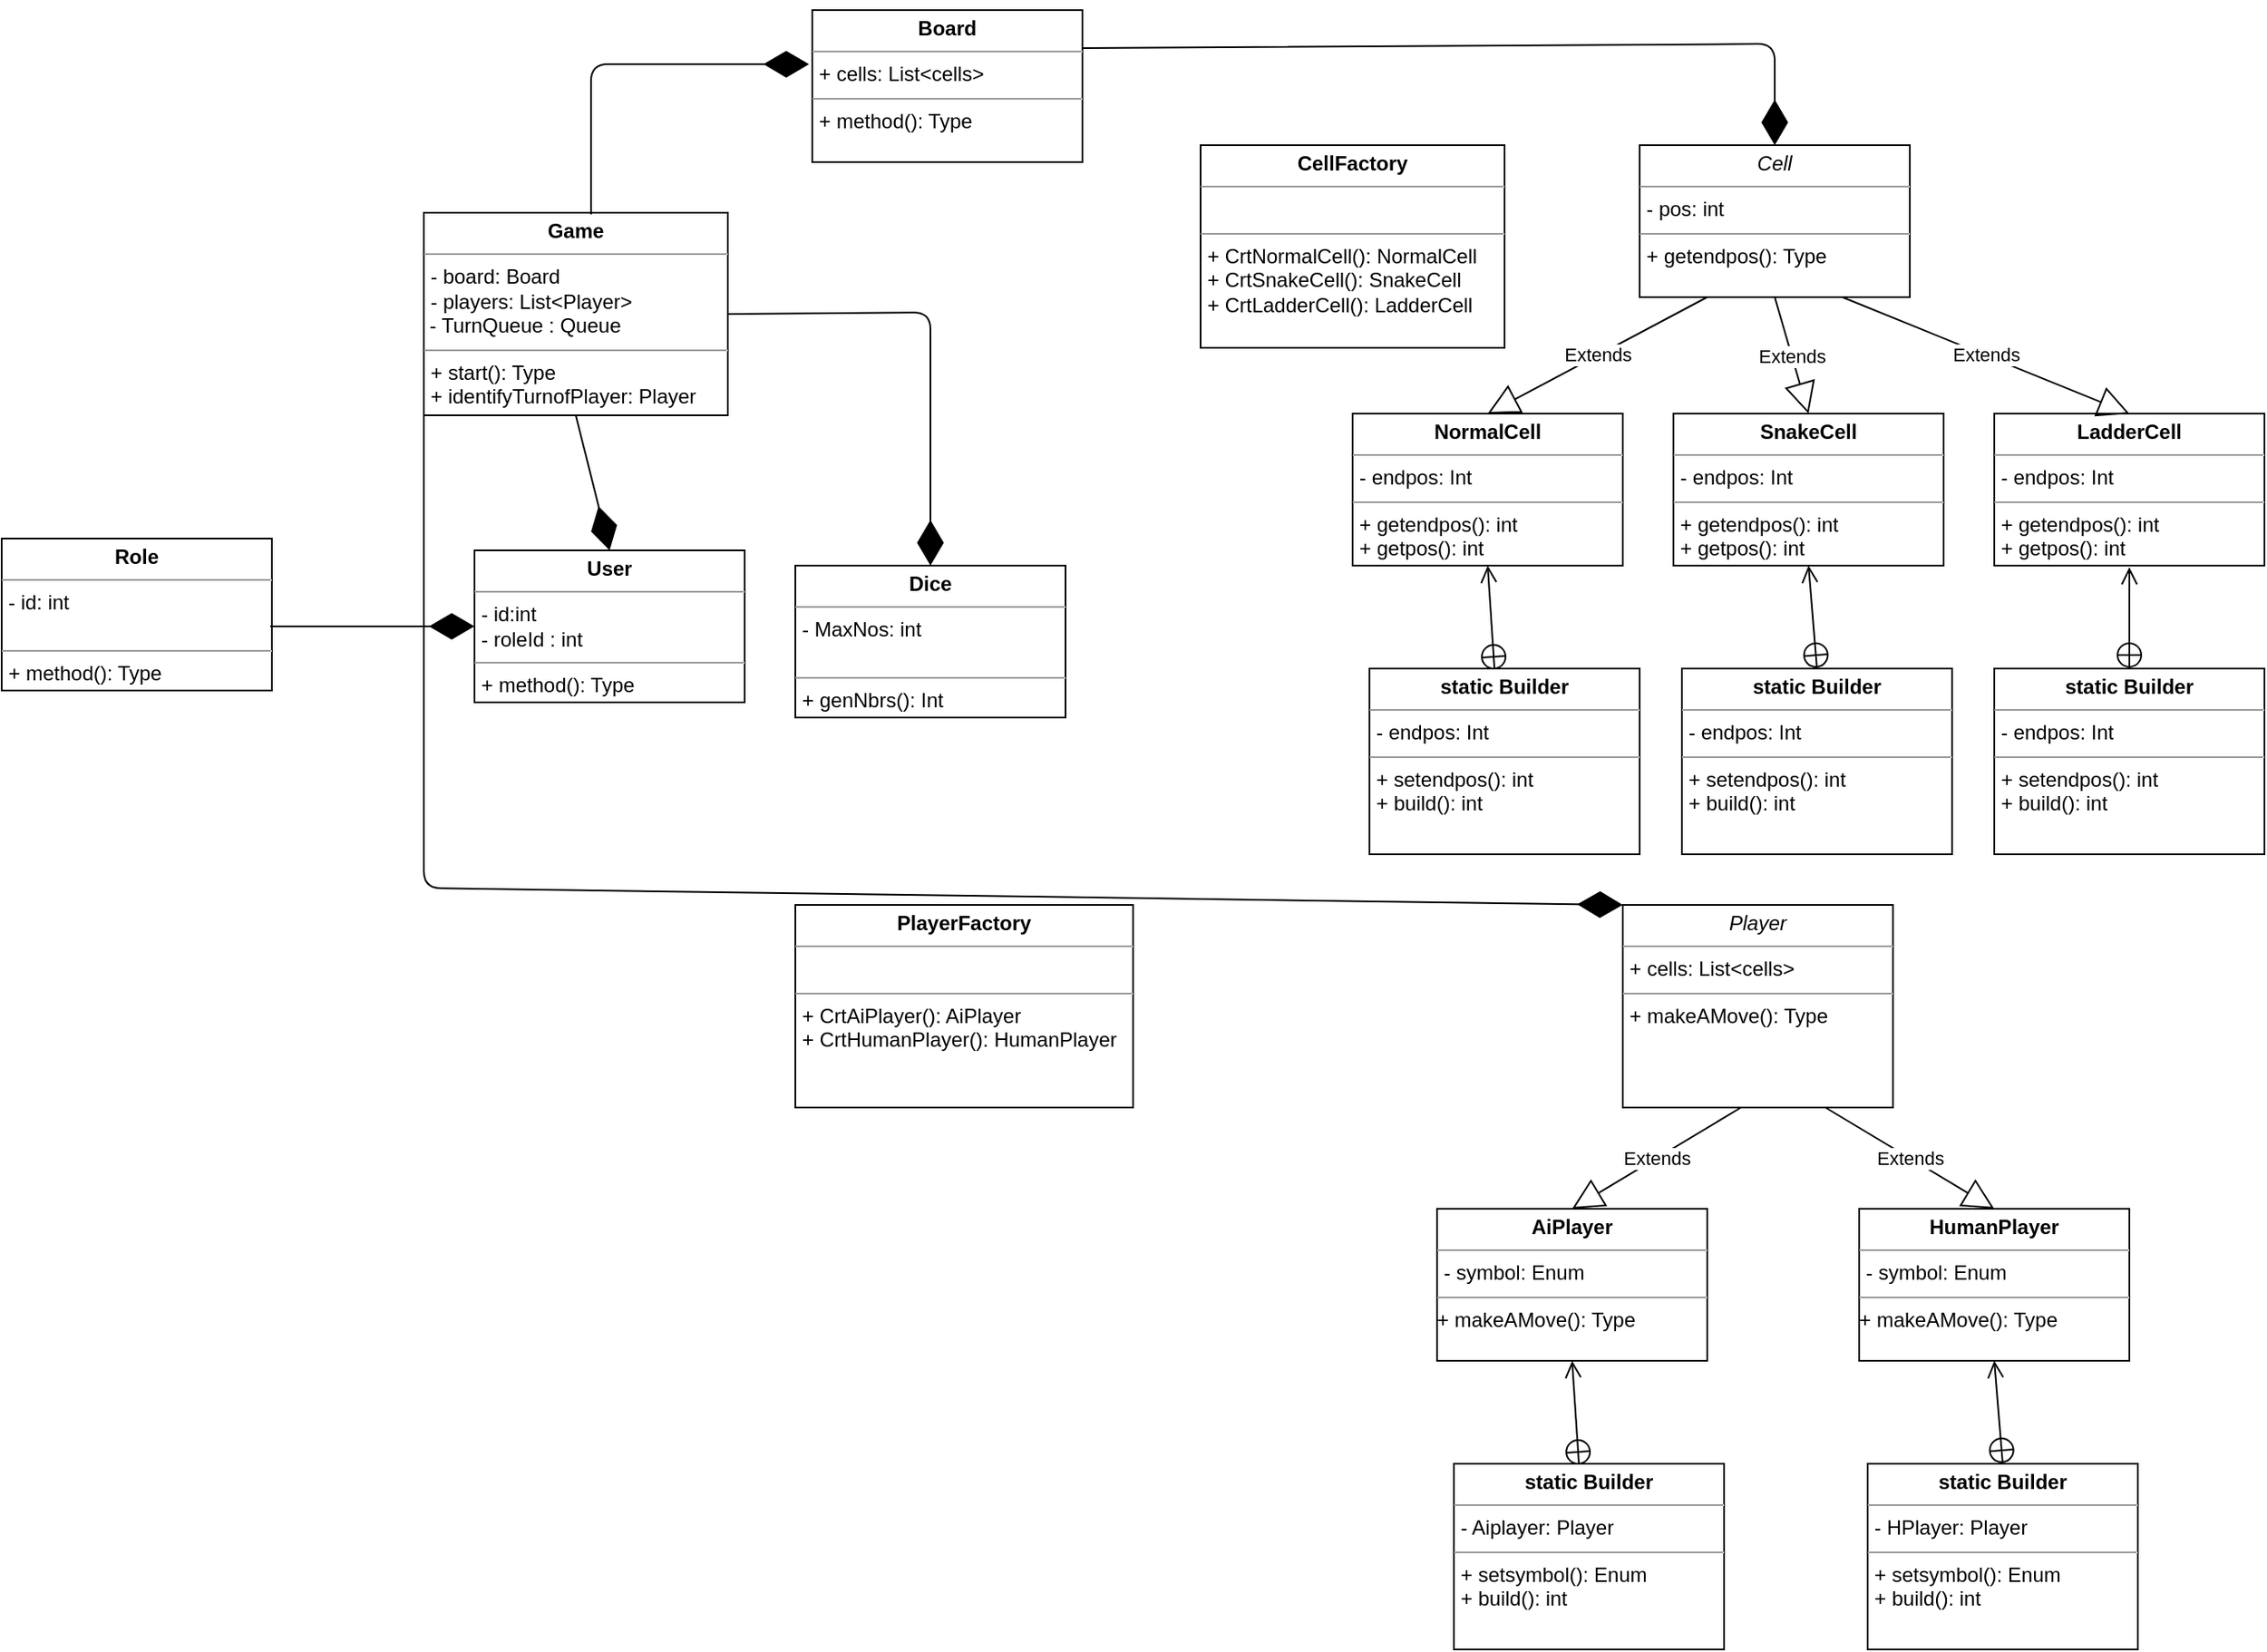 <mxfile version="15.3.5" type="github">
  <diagram name="Page-1" id="c4acf3e9-155e-7222-9cf6-157b1a14988f">
    <mxGraphModel dx="1886" dy="1562" grid="1" gridSize="10" guides="1" tooltips="1" connect="1" arrows="1" fold="1" page="1" pageScale="1" pageWidth="850" pageHeight="1100" background="none" math="0" shadow="0">
      <root>
        <mxCell id="0" />
        <mxCell id="1" parent="0" />
        <mxCell id="k6LRh1UnICJDdB9GZ6B7-2" value="&lt;p style=&quot;margin: 0px ; margin-top: 4px ; text-align: center&quot;&gt;&lt;i&gt;Cell&lt;/i&gt;&lt;/p&gt;&lt;hr size=&quot;1&quot;&gt;&lt;p style=&quot;margin: 0px ; margin-left: 4px&quot;&gt;- pos: int&lt;/p&gt;&lt;hr size=&quot;1&quot;&gt;&lt;p style=&quot;margin: 0px ; margin-left: 4px&quot;&gt;+ getendpos(): Type&lt;/p&gt;" style="verticalAlign=top;align=left;overflow=fill;fontSize=12;fontFamily=Helvetica;html=1;hachureGap=4;pointerEvents=0;" vertex="1" parent="1">
          <mxGeometry x="490" y="-200" width="160" height="90" as="geometry" />
        </mxCell>
        <mxCell id="k6LRh1UnICJDdB9GZ6B7-3" value="&lt;p style=&quot;margin: 0px ; margin-top: 4px ; text-align: center&quot;&gt;&lt;b&gt;NormalCell&lt;/b&gt;&lt;/p&gt;&lt;hr size=&quot;1&quot;&gt;&lt;p style=&quot;margin: 0px ; margin-left: 4px&quot;&gt;- endpos: Int&lt;/p&gt;&lt;hr size=&quot;1&quot;&gt;&lt;p style=&quot;margin: 0px ; margin-left: 4px&quot;&gt;+ getendpos(): int&lt;/p&gt;&lt;p style=&quot;margin: 0px ; margin-left: 4px&quot;&gt;+ getpos(): int&lt;/p&gt;" style="verticalAlign=top;align=left;overflow=fill;fontSize=12;fontFamily=Helvetica;html=1;hachureGap=4;pointerEvents=0;" vertex="1" parent="1">
          <mxGeometry x="320" y="-41" width="160" height="90" as="geometry" />
        </mxCell>
        <mxCell id="k6LRh1UnICJDdB9GZ6B7-4" value="&lt;p style=&quot;margin: 0px ; margin-top: 4px ; text-align: center&quot;&gt;&lt;b&gt;SnakeCell&lt;/b&gt;&lt;/p&gt;&lt;hr size=&quot;1&quot;&gt;&lt;p style=&quot;margin: 0px ; margin-left: 4px&quot;&gt;- endpos: Int&lt;/p&gt;&lt;hr size=&quot;1&quot;&gt;&lt;p style=&quot;margin: 0px 0px 0px 4px&quot;&gt;+ getendpos(): int&lt;/p&gt;&lt;p style=&quot;margin: 0px 0px 0px 4px&quot;&gt;+ getpos(): int&lt;/p&gt;" style="verticalAlign=top;align=left;overflow=fill;fontSize=12;fontFamily=Helvetica;html=1;hachureGap=4;pointerEvents=0;" vertex="1" parent="1">
          <mxGeometry x="510" y="-41" width="160" height="90" as="geometry" />
        </mxCell>
        <mxCell id="k6LRh1UnICJDdB9GZ6B7-5" value="&lt;p style=&quot;margin: 0px ; margin-top: 4px ; text-align: center&quot;&gt;&lt;b&gt;LadderCell&lt;/b&gt;&lt;/p&gt;&lt;hr size=&quot;1&quot;&gt;&lt;p style=&quot;margin: 0px ; margin-left: 4px&quot;&gt;- endpos: Int&lt;/p&gt;&lt;hr size=&quot;1&quot;&gt;&lt;p style=&quot;margin: 0px 0px 0px 4px&quot;&gt;+ getendpos(): int&lt;/p&gt;&lt;p style=&quot;margin: 0px 0px 0px 4px&quot;&gt;+ getpos(): int&lt;/p&gt;" style="verticalAlign=top;align=left;overflow=fill;fontSize=12;fontFamily=Helvetica;html=1;hachureGap=4;pointerEvents=0;" vertex="1" parent="1">
          <mxGeometry x="700" y="-41" width="160" height="90" as="geometry" />
        </mxCell>
        <mxCell id="k6LRh1UnICJDdB9GZ6B7-6" value="Extends" style="endArrow=block;endSize=16;endFill=0;html=1;sourcePerimeterSpacing=8;targetPerimeterSpacing=8;exitX=0.25;exitY=1;exitDx=0;exitDy=0;entryX=0.5;entryY=0;entryDx=0;entryDy=0;" edge="1" parent="1" source="k6LRh1UnICJDdB9GZ6B7-2" target="k6LRh1UnICJDdB9GZ6B7-3">
          <mxGeometry width="160" relative="1" as="geometry">
            <mxPoint x="240" as="sourcePoint" />
            <mxPoint x="410" y="-40" as="targetPoint" />
          </mxGeometry>
        </mxCell>
        <mxCell id="k6LRh1UnICJDdB9GZ6B7-7" value="Extends" style="endArrow=block;endSize=16;endFill=0;html=1;sourcePerimeterSpacing=8;targetPerimeterSpacing=8;exitX=0.5;exitY=1;exitDx=0;exitDy=0;entryX=0.5;entryY=0;entryDx=0;entryDy=0;" edge="1" parent="1" source="k6LRh1UnICJDdB9GZ6B7-2" target="k6LRh1UnICJDdB9GZ6B7-4">
          <mxGeometry width="160" relative="1" as="geometry">
            <mxPoint x="530" y="-70" as="sourcePoint" />
            <mxPoint x="410" y="10" as="targetPoint" />
          </mxGeometry>
        </mxCell>
        <mxCell id="k6LRh1UnICJDdB9GZ6B7-8" value="Extends" style="endArrow=block;endSize=16;endFill=0;html=1;sourcePerimeterSpacing=8;targetPerimeterSpacing=8;exitX=0.75;exitY=1;exitDx=0;exitDy=0;entryX=0.5;entryY=0;entryDx=0;entryDy=0;" edge="1" parent="1" source="k6LRh1UnICJDdB9GZ6B7-2" target="k6LRh1UnICJDdB9GZ6B7-5">
          <mxGeometry width="160" relative="1" as="geometry">
            <mxPoint x="570" y="-70" as="sourcePoint" />
            <mxPoint x="600" y="-31" as="targetPoint" />
          </mxGeometry>
        </mxCell>
        <mxCell id="k6LRh1UnICJDdB9GZ6B7-9" value="&lt;p style=&quot;margin: 0px ; margin-top: 4px ; text-align: center&quot;&gt;&lt;b&gt;Game&lt;/b&gt;&lt;/p&gt;&lt;hr size=&quot;1&quot;&gt;&lt;p style=&quot;margin: 0px ; margin-left: 4px&quot;&gt;- board: Board&lt;/p&gt;&lt;p style=&quot;margin: 0px ; margin-left: 4px&quot;&gt;- players: List&amp;lt;Player&amp;gt;&lt;/p&gt;&amp;nbsp;- TurnQueue : Queue&lt;br&gt;&lt;hr size=&quot;1&quot;&gt;&lt;p style=&quot;margin: 0px ; margin-left: 4px&quot;&gt;+ start(): Type&lt;/p&gt;&lt;p style=&quot;margin: 0px ; margin-left: 4px&quot;&gt;+ identifyTurnofPlayer: Player&lt;/p&gt;" style="verticalAlign=top;align=left;overflow=fill;fontSize=12;fontFamily=Helvetica;html=1;hachureGap=4;pointerEvents=0;" vertex="1" parent="1">
          <mxGeometry x="-230" y="-160" width="180" height="120" as="geometry" />
        </mxCell>
        <mxCell id="k6LRh1UnICJDdB9GZ6B7-10" value="&lt;p style=&quot;margin: 0px ; margin-top: 4px ; text-align: center&quot;&gt;&lt;b&gt;Board&lt;/b&gt;&lt;/p&gt;&lt;hr size=&quot;1&quot;&gt;&lt;p style=&quot;margin: 0px ; margin-left: 4px&quot;&gt;+ cells: List&amp;lt;cells&amp;gt;&lt;/p&gt;&lt;hr size=&quot;1&quot;&gt;&lt;p style=&quot;margin: 0px ; margin-left: 4px&quot;&gt;+ method(): Type&lt;/p&gt;" style="verticalAlign=top;align=left;overflow=fill;fontSize=12;fontFamily=Helvetica;html=1;hachureGap=4;pointerEvents=0;" vertex="1" parent="1">
          <mxGeometry y="-280" width="160" height="90" as="geometry" />
        </mxCell>
        <mxCell id="k6LRh1UnICJDdB9GZ6B7-11" value="&lt;p style=&quot;margin: 0px ; margin-top: 4px ; text-align: center&quot;&gt;&lt;b&gt;PlayerFactory&lt;/b&gt;&lt;/p&gt;&lt;hr size=&quot;1&quot;&gt;&lt;p style=&quot;margin: 0px ; margin-left: 4px&quot;&gt;&lt;br&gt;&lt;/p&gt;&lt;hr size=&quot;1&quot;&gt;&lt;p style=&quot;margin: 0px ; margin-left: 4px&quot;&gt;&lt;span&gt;+ CrtAiPlayer(): AiPlayer&lt;/span&gt;&lt;br&gt;&lt;/p&gt;&lt;p style=&quot;margin: 0px 0px 0px 4px&quot;&gt;+ CrtHumanPlayer(): HumanPlayer&lt;br&gt;&lt;/p&gt;&lt;p style=&quot;margin: 0px 0px 0px 4px&quot;&gt;&lt;br&gt;&lt;/p&gt;" style="verticalAlign=top;align=left;overflow=fill;fontSize=12;fontFamily=Helvetica;html=1;hachureGap=4;pointerEvents=0;" vertex="1" parent="1">
          <mxGeometry x="-10" y="250" width="200" height="120" as="geometry" />
        </mxCell>
        <mxCell id="k6LRh1UnICJDdB9GZ6B7-12" value="&lt;p style=&quot;margin: 0px ; margin-top: 4px ; text-align: center&quot;&gt;&lt;b&gt;User&lt;/b&gt;&lt;/p&gt;&lt;hr size=&quot;1&quot;&gt;&lt;p style=&quot;margin: 0px ; margin-left: 4px&quot;&gt;- id:int&lt;/p&gt;&lt;p style=&quot;margin: 0px ; margin-left: 4px&quot;&gt;- roleId : int&lt;/p&gt;&lt;hr size=&quot;1&quot;&gt;&lt;p style=&quot;margin: 0px ; margin-left: 4px&quot;&gt;+ method(): Type&lt;/p&gt;" style="verticalAlign=top;align=left;overflow=fill;fontSize=12;fontFamily=Helvetica;html=1;hachureGap=4;pointerEvents=0;" vertex="1" parent="1">
          <mxGeometry x="-200" y="40" width="160" height="90" as="geometry" />
        </mxCell>
        <mxCell id="k6LRh1UnICJDdB9GZ6B7-13" value="&lt;p style=&quot;margin: 0px ; margin-top: 4px ; text-align: center&quot;&gt;&lt;b&gt;Role&lt;/b&gt;&lt;/p&gt;&lt;hr size=&quot;1&quot;&gt;&lt;p style=&quot;margin: 0px ; margin-left: 4px&quot;&gt;- id: int&lt;/p&gt;&lt;p style=&quot;margin: 0px ; margin-left: 4px&quot;&gt;&lt;br&gt;&lt;/p&gt;&lt;hr size=&quot;1&quot;&gt;&lt;p style=&quot;margin: 0px ; margin-left: 4px&quot;&gt;+ method(): Type&lt;/p&gt;" style="verticalAlign=top;align=left;overflow=fill;fontSize=12;fontFamily=Helvetica;html=1;hachureGap=4;pointerEvents=0;" vertex="1" parent="1">
          <mxGeometry x="-480" y="33" width="160" height="90" as="geometry" />
        </mxCell>
        <mxCell id="k6LRh1UnICJDdB9GZ6B7-14" value="&lt;p style=&quot;margin: 0px ; margin-top: 4px ; text-align: center&quot;&gt;&lt;b&gt;static Builder&lt;/b&gt;&lt;/p&gt;&lt;hr size=&quot;1&quot;&gt;&lt;p style=&quot;margin: 0px ; margin-left: 4px&quot;&gt;- endpos: Int&lt;/p&gt;&lt;hr size=&quot;1&quot;&gt;&lt;p style=&quot;margin: 0px ; margin-left: 4px&quot;&gt;+ setendpos(): int&lt;/p&gt;&lt;p style=&quot;margin: 0px ; margin-left: 4px&quot;&gt;+ build(): int&lt;/p&gt;" style="verticalAlign=top;align=left;overflow=fill;fontSize=12;fontFamily=Helvetica;html=1;hachureGap=4;pointerEvents=0;" vertex="1" parent="1">
          <mxGeometry x="330" y="110" width="160" height="110" as="geometry" />
        </mxCell>
        <mxCell id="k6LRh1UnICJDdB9GZ6B7-17" value="&lt;p style=&quot;margin: 0px ; margin-top: 4px ; text-align: center&quot;&gt;&lt;b&gt;static Builder&lt;/b&gt;&lt;/p&gt;&lt;hr size=&quot;1&quot;&gt;&lt;p style=&quot;margin: 0px ; margin-left: 4px&quot;&gt;- endpos: Int&lt;/p&gt;&lt;hr size=&quot;1&quot;&gt;&lt;p style=&quot;margin: 0px ; margin-left: 4px&quot;&gt;+ setendpos(): int&lt;/p&gt;&lt;p style=&quot;margin: 0px ; margin-left: 4px&quot;&gt;+ build(): int&lt;/p&gt;" style="verticalAlign=top;align=left;overflow=fill;fontSize=12;fontFamily=Helvetica;html=1;hachureGap=4;pointerEvents=0;" vertex="1" parent="1">
          <mxGeometry x="515" y="110" width="160" height="110" as="geometry" />
        </mxCell>
        <mxCell id="k6LRh1UnICJDdB9GZ6B7-18" value="&lt;p style=&quot;margin: 0px ; margin-top: 4px ; text-align: center&quot;&gt;&lt;b&gt;static Builder&lt;/b&gt;&lt;/p&gt;&lt;hr size=&quot;1&quot;&gt;&lt;p style=&quot;margin: 0px ; margin-left: 4px&quot;&gt;- endpos: Int&lt;/p&gt;&lt;hr size=&quot;1&quot;&gt;&lt;p style=&quot;margin: 0px ; margin-left: 4px&quot;&gt;+ setendpos(): int&lt;/p&gt;&lt;p style=&quot;margin: 0px ; margin-left: 4px&quot;&gt;+ build(): int&lt;/p&gt;" style="verticalAlign=top;align=left;overflow=fill;fontSize=12;fontFamily=Helvetica;html=1;hachureGap=4;pointerEvents=0;" vertex="1" parent="1">
          <mxGeometry x="700" y="110" width="160" height="110" as="geometry" />
        </mxCell>
        <mxCell id="k6LRh1UnICJDdB9GZ6B7-19" value="" style="endArrow=open;startArrow=circlePlus;endFill=0;startFill=0;endSize=8;html=1;sourcePerimeterSpacing=8;targetPerimeterSpacing=8;exitX=0.463;exitY=0.009;exitDx=0;exitDy=0;exitPerimeter=0;entryX=0.5;entryY=1;entryDx=0;entryDy=0;" edge="1" parent="1" source="k6LRh1UnICJDdB9GZ6B7-14" target="k6LRh1UnICJDdB9GZ6B7-3">
          <mxGeometry width="160" relative="1" as="geometry">
            <mxPoint x="400" y="70" as="sourcePoint" />
            <mxPoint x="380" as="targetPoint" />
          </mxGeometry>
        </mxCell>
        <mxCell id="k6LRh1UnICJDdB9GZ6B7-20" value="" style="endArrow=open;startArrow=circlePlus;endFill=0;startFill=0;endSize=8;html=1;sourcePerimeterSpacing=8;targetPerimeterSpacing=8;exitX=0.5;exitY=0;exitDx=0;exitDy=0;entryX=0.5;entryY=1;entryDx=0;entryDy=0;" edge="1" parent="1" source="k6LRh1UnICJDdB9GZ6B7-17" target="k6LRh1UnICJDdB9GZ6B7-4">
          <mxGeometry width="160" relative="1" as="geometry">
            <mxPoint x="414.08" y="120.99" as="sourcePoint" />
            <mxPoint x="410" y="59" as="targetPoint" />
          </mxGeometry>
        </mxCell>
        <mxCell id="k6LRh1UnICJDdB9GZ6B7-21" value="" style="endArrow=open;startArrow=circlePlus;endFill=0;startFill=0;endSize=8;html=1;sourcePerimeterSpacing=8;targetPerimeterSpacing=8;exitX=0.5;exitY=0;exitDx=0;exitDy=0;" edge="1" parent="1" source="k6LRh1UnICJDdB9GZ6B7-18">
          <mxGeometry width="160" relative="1" as="geometry">
            <mxPoint x="610" y="120" as="sourcePoint" />
            <mxPoint x="780" y="50" as="targetPoint" />
          </mxGeometry>
        </mxCell>
        <mxCell id="k6LRh1UnICJDdB9GZ6B7-22" value="&lt;p style=&quot;margin: 0px ; margin-top: 4px ; text-align: center&quot;&gt;&lt;b&gt;CellFactory&lt;/b&gt;&lt;/p&gt;&lt;hr size=&quot;1&quot;&gt;&lt;p style=&quot;margin: 0px ; margin-left: 4px&quot;&gt;&lt;br&gt;&lt;/p&gt;&lt;hr size=&quot;1&quot;&gt;&lt;p style=&quot;margin: 0px ; margin-left: 4px&quot;&gt;+ CrtNormalCell(): NormalCell&lt;/p&gt;&lt;p style=&quot;margin: 0px ; margin-left: 4px&quot;&gt;+ CrtSnakeCell(): SnakeCell&lt;br&gt;&lt;/p&gt;&lt;p style=&quot;margin: 0px ; margin-left: 4px&quot;&gt;+ CrtLadderCell(): LadderCell&lt;br&gt;&lt;/p&gt;" style="verticalAlign=top;align=left;overflow=fill;fontSize=12;fontFamily=Helvetica;html=1;hachureGap=4;pointerEvents=0;" vertex="1" parent="1">
          <mxGeometry x="230" y="-200" width="180" height="120" as="geometry" />
        </mxCell>
        <mxCell id="k6LRh1UnICJDdB9GZ6B7-23" value="&lt;p style=&quot;margin: 0px ; margin-top: 4px ; text-align: center&quot;&gt;&lt;i&gt;Player&lt;/i&gt;&lt;/p&gt;&lt;hr size=&quot;1&quot;&gt;&lt;p style=&quot;margin: 0px ; margin-left: 4px&quot;&gt;+ cells: List&amp;lt;cells&amp;gt;&lt;/p&gt;&lt;hr size=&quot;1&quot;&gt;&lt;p style=&quot;margin: 0px ; margin-left: 4px&quot;&gt;+ makeAMove(): Type&lt;/p&gt;&lt;p style=&quot;margin: 0px 0px 0px 4px&quot;&gt;&lt;br&gt;&lt;/p&gt;" style="verticalAlign=top;align=left;overflow=fill;fontSize=12;fontFamily=Helvetica;html=1;hachureGap=4;pointerEvents=0;" vertex="1" parent="1">
          <mxGeometry x="480" y="250" width="160" height="120" as="geometry" />
        </mxCell>
        <mxCell id="k6LRh1UnICJDdB9GZ6B7-24" value="&lt;p style=&quot;margin: 0px ; margin-top: 4px ; text-align: center&quot;&gt;&lt;b&gt;AiPlayer&lt;/b&gt;&lt;/p&gt;&lt;hr size=&quot;1&quot;&gt;&lt;p style=&quot;margin: 0px ; margin-left: 4px&quot;&gt;- symbol: Enum&lt;/p&gt;&lt;hr size=&quot;1&quot;&gt;+ makeAMove(): Type&lt;p style=&quot;margin: 0px ; margin-left: 4px&quot;&gt;&lt;br&gt;&lt;/p&gt;" style="verticalAlign=top;align=left;overflow=fill;fontSize=12;fontFamily=Helvetica;html=1;hachureGap=4;pointerEvents=0;" vertex="1" parent="1">
          <mxGeometry x="370" y="430" width="160" height="90" as="geometry" />
        </mxCell>
        <mxCell id="k6LRh1UnICJDdB9GZ6B7-25" value="&lt;p style=&quot;margin: 0px ; margin-top: 4px ; text-align: center&quot;&gt;&lt;b&gt;HumanPlayer&lt;/b&gt;&lt;/p&gt;&lt;hr size=&quot;1&quot;&gt;&lt;p style=&quot;margin: 0px ; margin-left: 4px&quot;&gt;- symbol: Enum&lt;/p&gt;&lt;hr size=&quot;1&quot;&gt;+ makeAMove(): Type&lt;p style=&quot;margin: 0px 0px 0px 4px&quot;&gt;&lt;br&gt;&lt;/p&gt;" style="verticalAlign=top;align=left;overflow=fill;fontSize=12;fontFamily=Helvetica;html=1;hachureGap=4;pointerEvents=0;" vertex="1" parent="1">
          <mxGeometry x="620" y="430" width="160" height="90" as="geometry" />
        </mxCell>
        <mxCell id="k6LRh1UnICJDdB9GZ6B7-27" value="&lt;p style=&quot;margin: 0px ; margin-top: 4px ; text-align: center&quot;&gt;&lt;b&gt;static Builder&lt;/b&gt;&lt;/p&gt;&lt;hr size=&quot;1&quot;&gt;&lt;p style=&quot;margin: 0px ; margin-left: 4px&quot;&gt;- Aiplayer: Player&lt;/p&gt;&lt;hr size=&quot;1&quot;&gt;&lt;p style=&quot;margin: 0px ; margin-left: 4px&quot;&gt;+ setsymbol(): Enum&lt;/p&gt;&lt;p style=&quot;margin: 0px ; margin-left: 4px&quot;&gt;+ build(): int&lt;/p&gt;" style="verticalAlign=top;align=left;overflow=fill;fontSize=12;fontFamily=Helvetica;html=1;hachureGap=4;pointerEvents=0;" vertex="1" parent="1">
          <mxGeometry x="380" y="581" width="160" height="110" as="geometry" />
        </mxCell>
        <mxCell id="k6LRh1UnICJDdB9GZ6B7-28" value="&lt;p style=&quot;margin: 0px ; margin-top: 4px ; text-align: center&quot;&gt;&lt;b&gt;static Builder&lt;/b&gt;&lt;/p&gt;&lt;hr size=&quot;1&quot;&gt;&lt;p style=&quot;margin: 0px ; margin-left: 4px&quot;&gt;- HPlayer: Player&lt;/p&gt;&lt;hr size=&quot;1&quot;&gt;&lt;p style=&quot;margin: 0px ; margin-left: 4px&quot;&gt;+ setsymbol(): Enum&lt;/p&gt;&lt;p style=&quot;margin: 0px ; margin-left: 4px&quot;&gt;+ build(): int&lt;/p&gt;" style="verticalAlign=top;align=left;overflow=fill;fontSize=12;fontFamily=Helvetica;html=1;hachureGap=4;pointerEvents=0;" vertex="1" parent="1">
          <mxGeometry x="625" y="581" width="160" height="110" as="geometry" />
        </mxCell>
        <mxCell id="k6LRh1UnICJDdB9GZ6B7-30" value="" style="endArrow=open;startArrow=circlePlus;endFill=0;startFill=0;endSize=8;html=1;sourcePerimeterSpacing=8;targetPerimeterSpacing=8;exitX=0.463;exitY=0.009;exitDx=0;exitDy=0;exitPerimeter=0;entryX=0.5;entryY=1;entryDx=0;entryDy=0;" edge="1" parent="1" source="k6LRh1UnICJDdB9GZ6B7-27" target="k6LRh1UnICJDdB9GZ6B7-24">
          <mxGeometry width="160" relative="1" as="geometry">
            <mxPoint x="450" y="541" as="sourcePoint" />
            <mxPoint x="430" y="471" as="targetPoint" />
          </mxGeometry>
        </mxCell>
        <mxCell id="k6LRh1UnICJDdB9GZ6B7-31" value="" style="endArrow=open;startArrow=circlePlus;endFill=0;startFill=0;endSize=8;html=1;sourcePerimeterSpacing=8;targetPerimeterSpacing=8;exitX=0.5;exitY=0;exitDx=0;exitDy=0;entryX=0.5;entryY=1;entryDx=0;entryDy=0;" edge="1" parent="1" source="k6LRh1UnICJDdB9GZ6B7-28" target="k6LRh1UnICJDdB9GZ6B7-25">
          <mxGeometry width="160" relative="1" as="geometry">
            <mxPoint x="524.08" y="591.99" as="sourcePoint" />
            <mxPoint x="520" y="530" as="targetPoint" />
          </mxGeometry>
        </mxCell>
        <mxCell id="k6LRh1UnICJDdB9GZ6B7-33" value="Extends" style="endArrow=block;endSize=16;endFill=0;html=1;sourcePerimeterSpacing=8;targetPerimeterSpacing=8;exitX=0.25;exitY=1;exitDx=0;exitDy=0;entryX=0.5;entryY=0;entryDx=0;entryDy=0;" edge="1" parent="1" target="k6LRh1UnICJDdB9GZ6B7-24">
          <mxGeometry width="160" relative="1" as="geometry">
            <mxPoint x="550" y="370" as="sourcePoint" />
            <mxPoint x="430" y="409" as="targetPoint" />
          </mxGeometry>
        </mxCell>
        <mxCell id="k6LRh1UnICJDdB9GZ6B7-34" value="Extends" style="endArrow=block;endSize=16;endFill=0;html=1;sourcePerimeterSpacing=8;targetPerimeterSpacing=8;entryX=0.5;entryY=0;entryDx=0;entryDy=0;exitX=0.75;exitY=1;exitDx=0;exitDy=0;" edge="1" parent="1" source="k6LRh1UnICJDdB9GZ6B7-23" target="k6LRh1UnICJDdB9GZ6B7-25">
          <mxGeometry width="160" relative="1" as="geometry">
            <mxPoint x="685" y="380" as="sourcePoint" />
            <mxPoint x="640" y="430" as="targetPoint" />
          </mxGeometry>
        </mxCell>
        <mxCell id="k6LRh1UnICJDdB9GZ6B7-35" value="&lt;p style=&quot;margin: 0px ; margin-top: 4px ; text-align: center&quot;&gt;&lt;b&gt;Dice&lt;/b&gt;&lt;/p&gt;&lt;hr size=&quot;1&quot;&gt;&lt;p style=&quot;margin: 0px ; margin-left: 4px&quot;&gt;- MaxNos: int&lt;/p&gt;&lt;p style=&quot;margin: 0px ; margin-left: 4px&quot;&gt;&lt;br&gt;&lt;/p&gt;&lt;hr size=&quot;1&quot;&gt;&lt;p style=&quot;margin: 0px ; margin-left: 4px&quot;&gt;+ genNbrs(): Int&lt;/p&gt;" style="verticalAlign=top;align=left;overflow=fill;fontSize=12;fontFamily=Helvetica;html=1;hachureGap=4;pointerEvents=0;" vertex="1" parent="1">
          <mxGeometry x="-10" y="49" width="160" height="90" as="geometry" />
        </mxCell>
        <mxCell id="k6LRh1UnICJDdB9GZ6B7-37" value="" style="endArrow=diamondThin;endFill=1;endSize=24;html=1;sourcePerimeterSpacing=8;targetPerimeterSpacing=8;exitX=0.5;exitY=1;exitDx=0;exitDy=0;entryX=0.5;entryY=0;entryDx=0;entryDy=0;" edge="1" parent="1" source="k6LRh1UnICJDdB9GZ6B7-9" target="k6LRh1UnICJDdB9GZ6B7-12">
          <mxGeometry width="160" relative="1" as="geometry">
            <mxPoint x="20" y="-30" as="sourcePoint" />
            <mxPoint x="180" y="-30" as="targetPoint" />
          </mxGeometry>
        </mxCell>
        <mxCell id="k6LRh1UnICJDdB9GZ6B7-38" value="" style="endArrow=diamondThin;endFill=1;endSize=24;html=1;sourcePerimeterSpacing=8;targetPerimeterSpacing=8;entryX=0;entryY=0.5;entryDx=0;entryDy=0;exitX=0.994;exitY=0.578;exitDx=0;exitDy=0;exitPerimeter=0;" edge="1" parent="1" source="k6LRh1UnICJDdB9GZ6B7-13" target="k6LRh1UnICJDdB9GZ6B7-12">
          <mxGeometry width="160" relative="1" as="geometry">
            <mxPoint x="-390" y="74.5" as="sourcePoint" />
            <mxPoint x="-230" y="74.5" as="targetPoint" />
          </mxGeometry>
        </mxCell>
        <mxCell id="k6LRh1UnICJDdB9GZ6B7-39" value="" style="endArrow=diamondThin;endFill=1;endSize=24;html=1;sourcePerimeterSpacing=8;targetPerimeterSpacing=8;exitX=1;exitY=0.25;exitDx=0;exitDy=0;entryX=0.5;entryY=0;entryDx=0;entryDy=0;" edge="1" parent="1" source="k6LRh1UnICJDdB9GZ6B7-10" target="k6LRh1UnICJDdB9GZ6B7-2">
          <mxGeometry width="160" relative="1" as="geometry">
            <mxPoint x="40" y="-10" as="sourcePoint" />
            <mxPoint x="200" y="-10" as="targetPoint" />
            <Array as="points">
              <mxPoint x="570" y="-260" />
            </Array>
          </mxGeometry>
        </mxCell>
        <mxCell id="k6LRh1UnICJDdB9GZ6B7-40" value="" style="endArrow=diamondThin;endFill=1;endSize=24;html=1;sourcePerimeterSpacing=8;targetPerimeterSpacing=8;exitX=1;exitY=0.5;exitDx=0;exitDy=0;entryX=0.5;entryY=0;entryDx=0;entryDy=0;" edge="1" parent="1" source="k6LRh1UnICJDdB9GZ6B7-9" target="k6LRh1UnICJDdB9GZ6B7-35">
          <mxGeometry width="160" relative="1" as="geometry">
            <mxPoint x="50" as="sourcePoint" />
            <mxPoint x="210" as="targetPoint" />
            <Array as="points">
              <mxPoint x="70" y="-101" />
            </Array>
          </mxGeometry>
        </mxCell>
        <mxCell id="k6LRh1UnICJDdB9GZ6B7-41" value="" style="endArrow=diamondThin;endFill=1;endSize=24;html=1;sourcePerimeterSpacing=8;targetPerimeterSpacing=8;exitX=0.55;exitY=0.008;exitDx=0;exitDy=0;exitPerimeter=0;entryX=-0.012;entryY=0.356;entryDx=0;entryDy=0;entryPerimeter=0;" edge="1" parent="1" source="k6LRh1UnICJDdB9GZ6B7-9" target="k6LRh1UnICJDdB9GZ6B7-10">
          <mxGeometry width="160" relative="1" as="geometry">
            <mxPoint x="-130" y="-180" as="sourcePoint" />
            <mxPoint x="30" y="-180" as="targetPoint" />
            <Array as="points">
              <mxPoint x="-131" y="-248" />
            </Array>
          </mxGeometry>
        </mxCell>
        <mxCell id="k6LRh1UnICJDdB9GZ6B7-42" value="" style="endArrow=diamondThin;endFill=1;endSize=24;html=1;sourcePerimeterSpacing=8;targetPerimeterSpacing=8;exitX=0;exitY=1;exitDx=0;exitDy=0;entryX=0;entryY=0;entryDx=0;entryDy=0;" edge="1" parent="1" source="k6LRh1UnICJDdB9GZ6B7-9" target="k6LRh1UnICJDdB9GZ6B7-23">
          <mxGeometry width="160" relative="1" as="geometry">
            <mxPoint x="70" y="20" as="sourcePoint" />
            <mxPoint x="230" y="20" as="targetPoint" />
            <Array as="points">
              <mxPoint x="-230" y="240" />
            </Array>
          </mxGeometry>
        </mxCell>
      </root>
    </mxGraphModel>
  </diagram>
</mxfile>

